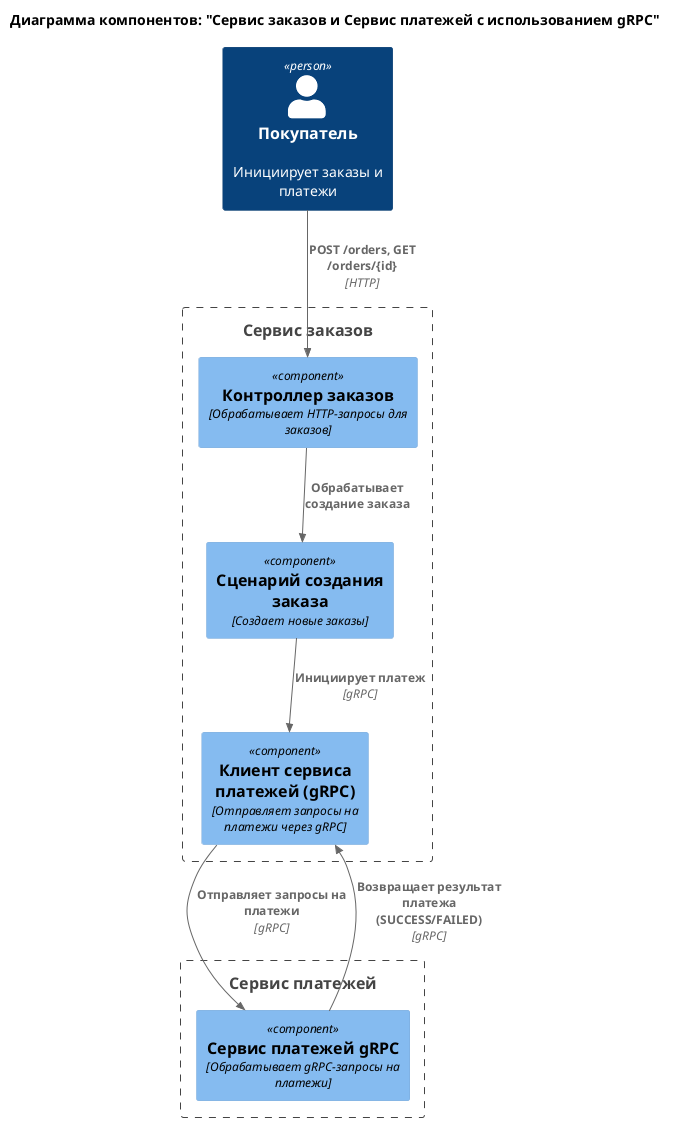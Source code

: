 @startuml
!include <C4/C4_Component>

title Диаграмма компонентов: "Сервис заказов и Сервис платежей с использованием gRPC"

Person(Customer, "Покупатель", "Инициирует заказы и платежи")
Boundary(order_service, "Сервис заказов") {
    Component(OrderController, "Контроллер заказов", "Обрабатывает HTTP-запросы для заказов")
    Component(CreateOrderUseCase, "Сценарий создания заказа", "Создает новые заказы")
    Component(PaymentServiceClient, "Клиент сервиса платежей (gRPC)", "Отправляет запросы на платежи через gRPC")
}

Boundary(payment_service, "Сервис платежей") {
    Component(PaymentServiceGrpc, "Сервис платежей gRPC", "Обрабатывает gRPC-запросы на платежи")
}

Rel(Customer, OrderController, "POST /orders, GET /orders/{id}", "HTTP")
Rel(OrderController, CreateOrderUseCase, "Обрабатывает создание заказа")
Rel(CreateOrderUseCase, PaymentServiceClient, "Инициирует платеж", "gRPC")
Rel(PaymentServiceClient, PaymentServiceGrpc, "Отправляет запросы на платежи", "gRPC")
Rel(PaymentServiceGrpc, PaymentServiceClient, "Возвращает результат платежа (SUCCESS/FAILED)", "gRPC")
@enduml
